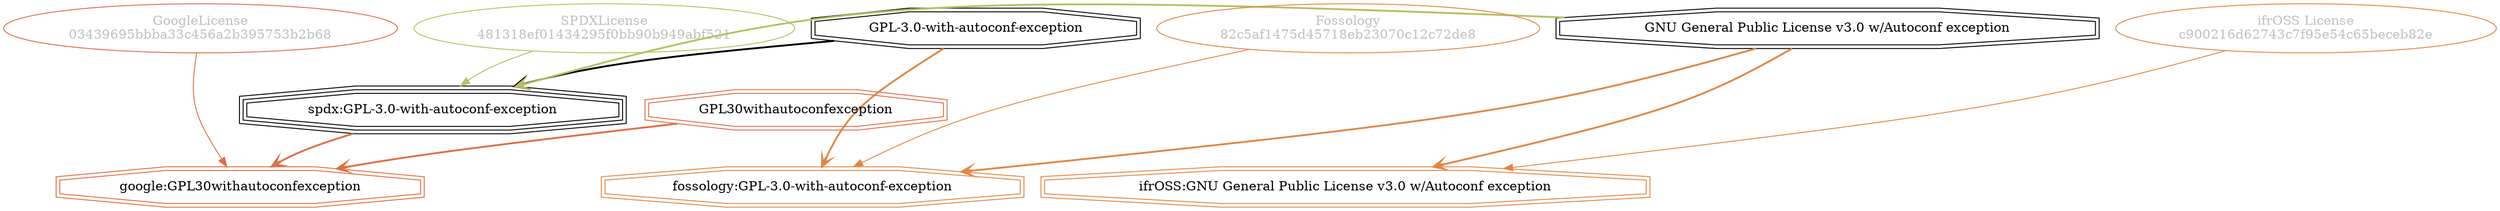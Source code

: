strict digraph {
    node [shape=box];
    graph [splines=curved];
    2019 [label="SPDXLicense\n481318ef01434295f0bb90b949abf521"
         ,fontcolor=gray
         ,color="#b8bf62"
         ,fillcolor="beige;1"
         ,shape=ellipse];
    2020 [label="spdx:GPL-3.0-with-autoconf-exception"
         ,shape=tripleoctagon];
    2021 [label="GPL-3.0-with-autoconf-exception"
         ,shape=doubleoctagon];
    2022 [label="GNU General Public License v3.0 w/Autoconf exception"
         ,shape=doubleoctagon];
    5731 [label="GoogleLicense\n03439695bbba33c456a2b395753b2b68"
         ,fontcolor=gray
         ,color="#e06f45"
         ,fillcolor="beige;1"
         ,shape=ellipse];
    5732 [label="google:GPL30withautoconfexception"
         ,color="#e06f45"
         ,shape=doubleoctagon];
    5733 [label=GPL30withautoconfexception
         ,color="#e06f45"
         ,shape=doubleoctagon];
    26914 [label="Fossology\n82c5af1475d45718eb23070c12c72de8"
          ,fontcolor=gray
          ,color="#e18745"
          ,fillcolor="beige;1"
          ,shape=ellipse];
    26915 [label="fossology:GPL-3.0-with-autoconf-exception"
          ,color="#e18745"
          ,shape=doubleoctagon];
    55130 [label="ifrOSS License\nc900216d62743c7f95e54c65beceb82e"
          ,fontcolor=gray
          ,color="#e18745"
          ,fillcolor="beige;1"
          ,shape=ellipse];
    55131 [label="ifrOSS:GNU General Public License v3.0 w/Autoconf exception"
          ,color="#e18745"
          ,shape=doubleoctagon];
    2019 -> 2020 [weight=0.5
                 ,color="#b8bf62"];
    2020 -> 5732 [style=bold
                 ,arrowhead=vee
                 ,weight=0.7
                 ,color="#e06f45"];
    2021 -> 2020 [style=bold
                 ,arrowhead=vee
                 ,weight=0.7];
    2021 -> 26915 [style=bold
                  ,arrowhead=vee
                  ,weight=0.7
                  ,color="#e18745"];
    2022 -> 2020 [style=bold
                 ,arrowhead=vee
                 ,weight=0.7
                 ,color="#b8bf62"];
    2022 -> 26915 [style=bold
                  ,arrowhead=vee
                  ,weight=0.7
                  ,color="#e18745"];
    2022 -> 55131 [style=bold
                  ,arrowhead=vee
                  ,weight=0.7
                  ,color="#e18745"];
    2022 -> 55131 [style=bold
                  ,arrowhead=vee
                  ,weight=0.7
                  ,color="#e18745"];
    5731 -> 5732 [weight=0.5
                 ,color="#e06f45"];
    5733 -> 5732 [style=bold
                 ,arrowhead=vee
                 ,weight=0.7
                 ,color="#e06f45"];
    26914 -> 26915 [weight=0.5
                   ,color="#e18745"];
    55130 -> 55131 [weight=0.5
                   ,color="#e18745"];
}
